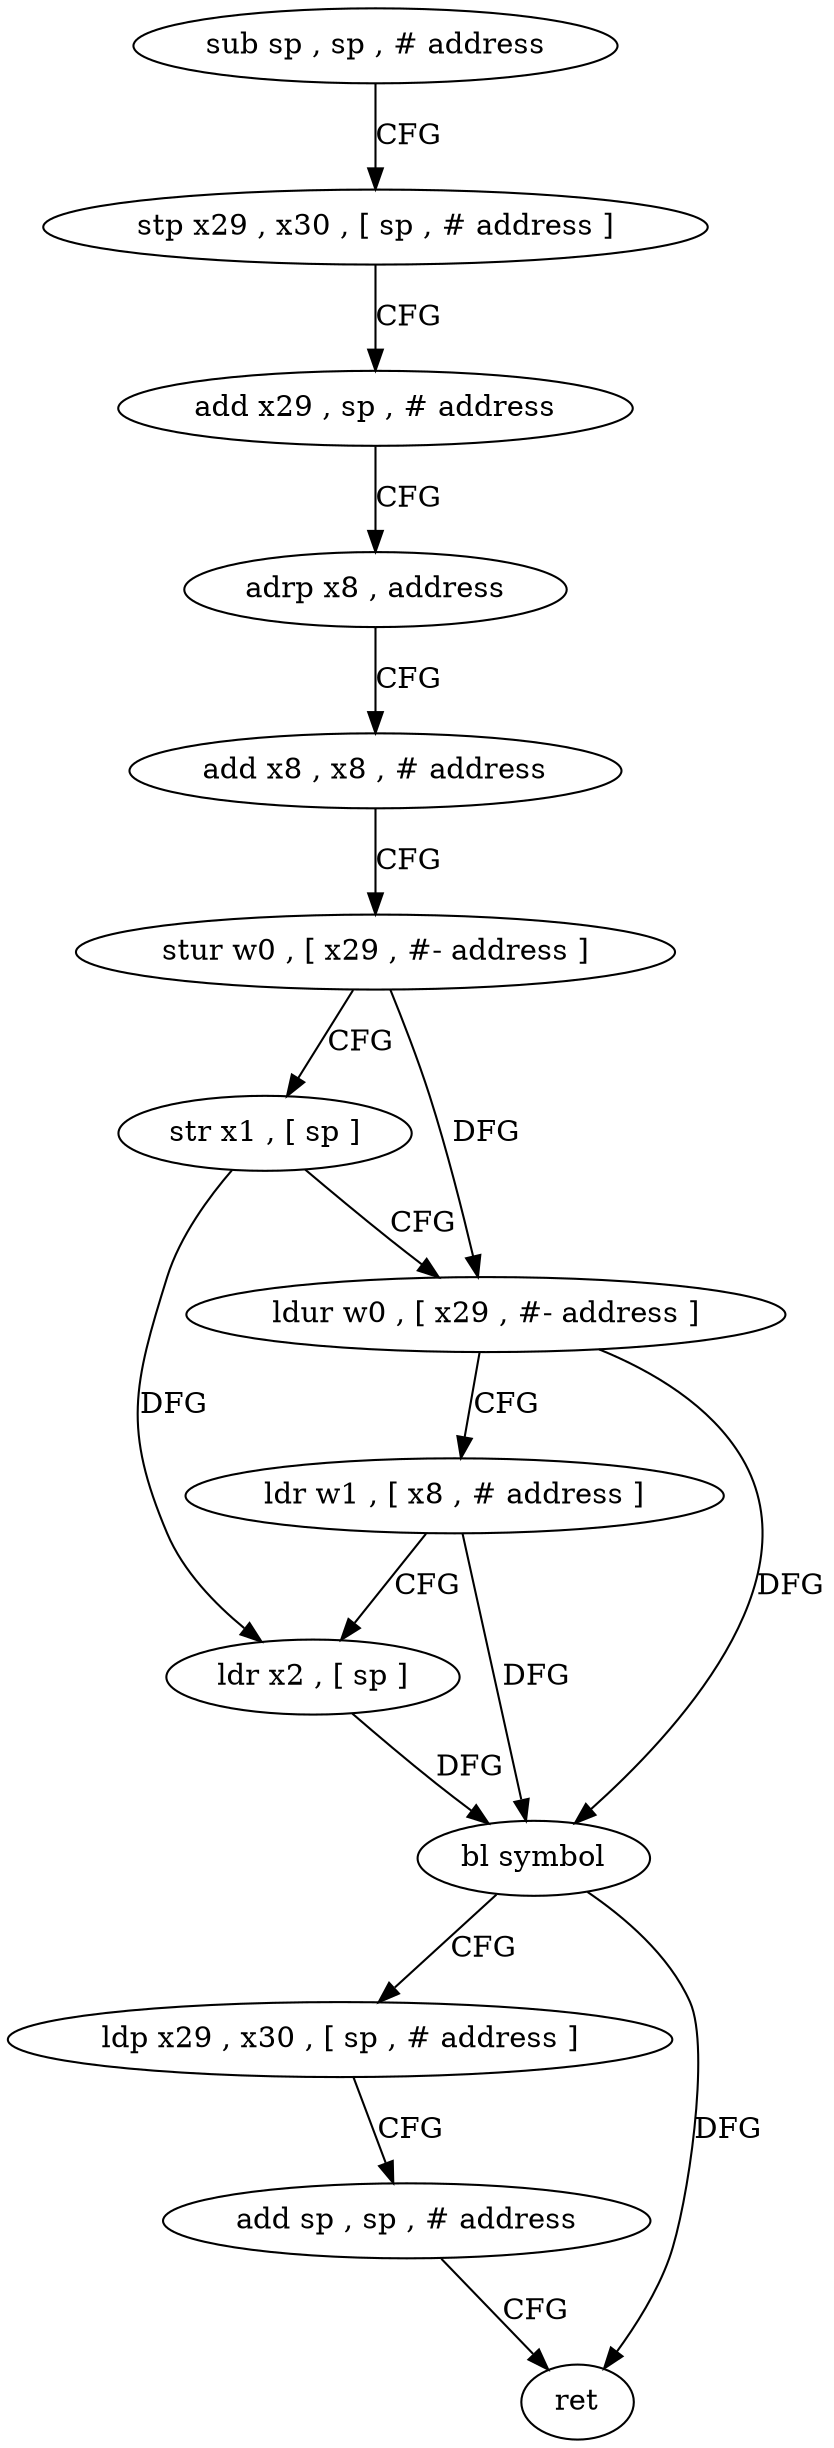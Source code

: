 digraph "func" {
"4251536" [label = "sub sp , sp , # address" ]
"4251540" [label = "stp x29 , x30 , [ sp , # address ]" ]
"4251544" [label = "add x29 , sp , # address" ]
"4251548" [label = "adrp x8 , address" ]
"4251552" [label = "add x8 , x8 , # address" ]
"4251556" [label = "stur w0 , [ x29 , #- address ]" ]
"4251560" [label = "str x1 , [ sp ]" ]
"4251564" [label = "ldur w0 , [ x29 , #- address ]" ]
"4251568" [label = "ldr w1 , [ x8 , # address ]" ]
"4251572" [label = "ldr x2 , [ sp ]" ]
"4251576" [label = "bl symbol" ]
"4251580" [label = "ldp x29 , x30 , [ sp , # address ]" ]
"4251584" [label = "add sp , sp , # address" ]
"4251588" [label = "ret" ]
"4251536" -> "4251540" [ label = "CFG" ]
"4251540" -> "4251544" [ label = "CFG" ]
"4251544" -> "4251548" [ label = "CFG" ]
"4251548" -> "4251552" [ label = "CFG" ]
"4251552" -> "4251556" [ label = "CFG" ]
"4251556" -> "4251560" [ label = "CFG" ]
"4251556" -> "4251564" [ label = "DFG" ]
"4251560" -> "4251564" [ label = "CFG" ]
"4251560" -> "4251572" [ label = "DFG" ]
"4251564" -> "4251568" [ label = "CFG" ]
"4251564" -> "4251576" [ label = "DFG" ]
"4251568" -> "4251572" [ label = "CFG" ]
"4251568" -> "4251576" [ label = "DFG" ]
"4251572" -> "4251576" [ label = "DFG" ]
"4251576" -> "4251580" [ label = "CFG" ]
"4251576" -> "4251588" [ label = "DFG" ]
"4251580" -> "4251584" [ label = "CFG" ]
"4251584" -> "4251588" [ label = "CFG" ]
}
